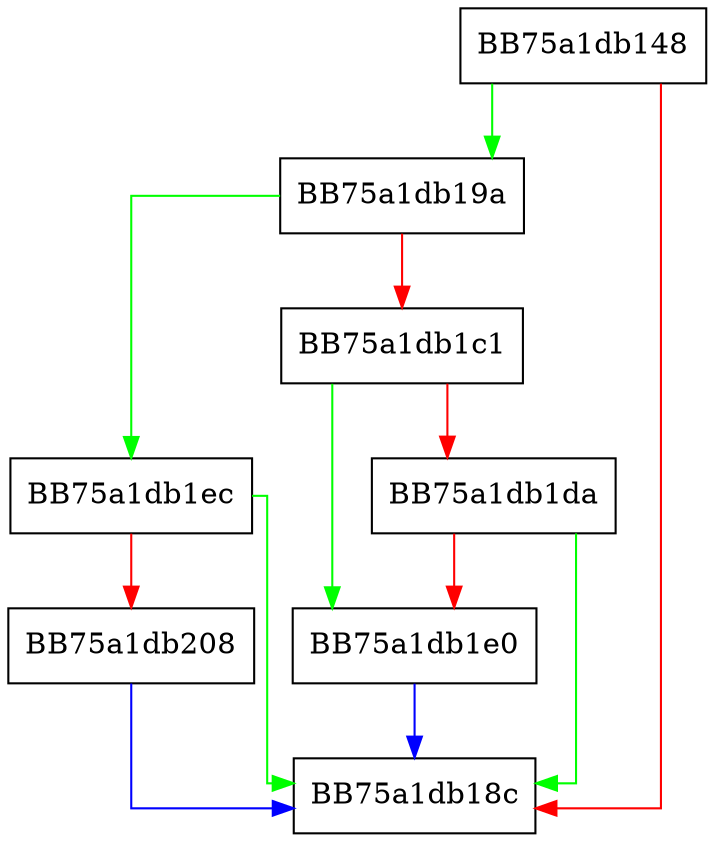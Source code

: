 digraph CWin32RegKey {
  node [shape="box"];
  graph [splines=ortho];
  BB75a1db148 -> BB75a1db19a [color="green"];
  BB75a1db148 -> BB75a1db18c [color="red"];
  BB75a1db19a -> BB75a1db1ec [color="green"];
  BB75a1db19a -> BB75a1db1c1 [color="red"];
  BB75a1db1c1 -> BB75a1db1e0 [color="green"];
  BB75a1db1c1 -> BB75a1db1da [color="red"];
  BB75a1db1da -> BB75a1db18c [color="green"];
  BB75a1db1da -> BB75a1db1e0 [color="red"];
  BB75a1db1e0 -> BB75a1db18c [color="blue"];
  BB75a1db1ec -> BB75a1db18c [color="green"];
  BB75a1db1ec -> BB75a1db208 [color="red"];
  BB75a1db208 -> BB75a1db18c [color="blue"];
}